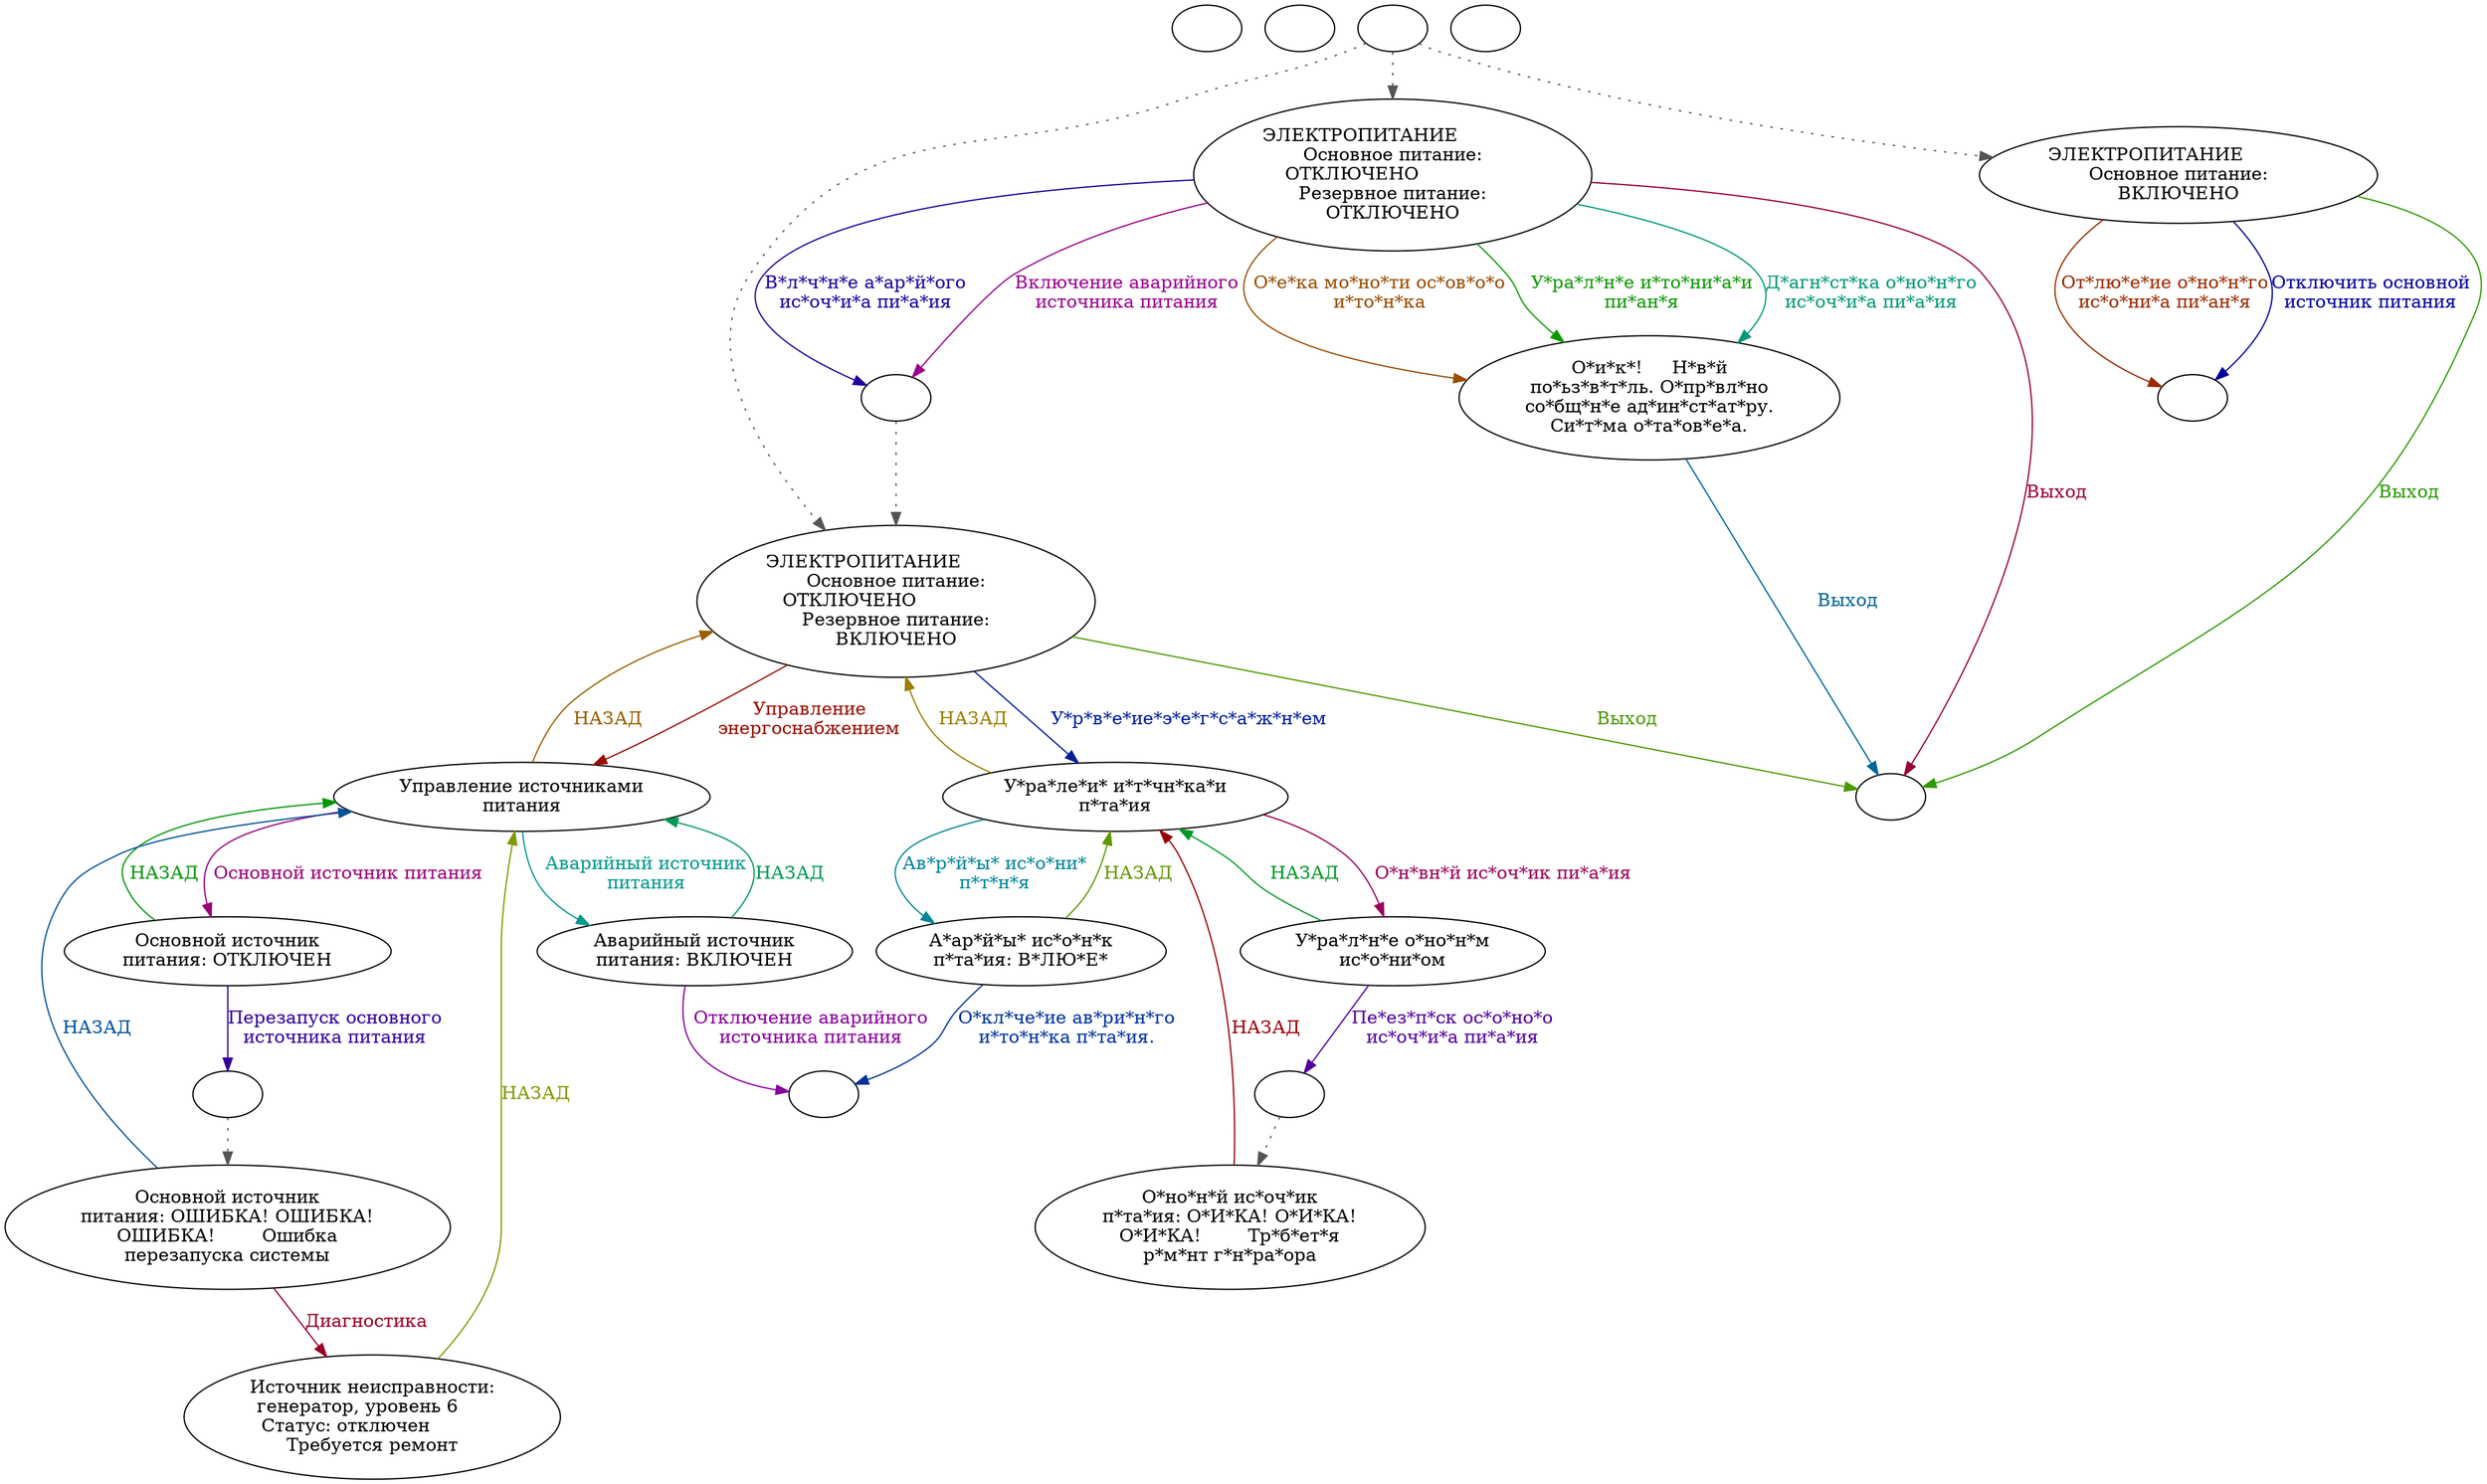 digraph gpwrterm {
  "start" [style=filled       fillcolor="#FFFFFF"       color="#000000"]
  "start" [label=""]
  "use_p_proc" [style=filled       fillcolor="#FFFFFF"       color="#000000"]
  "use_p_proc" [label=""]
  "talk_p_proc" [style=filled       fillcolor="#FFFFFF"       color="#000000"]
  "talk_p_proc" -> "Term14" [style=dotted color="#555555"]
  "talk_p_proc" -> "Term01" [style=dotted color="#555555"]
  "talk_p_proc" -> "Term09" [style=dotted color="#555555"]
  "talk_p_proc" [label=""]
  "use_skill_on_p_proc" [style=filled       fillcolor="#FFFFFF"       color="#000000"]
  "use_skill_on_p_proc" [label=""]
  "Term01" [style=filled       fillcolor="#FFFFFF"       color="#000000"]
  "Term01" [label="ЭЛЕКТРОПИТАНИЕ           \nОсновное питание:\nОТКЛЮЧЕНО                \nРезервное питание:\nВКЛЮЧЕНО"]
  "Term01" -> "Term02" [label="Управление\nэнергоснабжением" color="#990E00" fontcolor="#990E00"]
  "Term01" -> "Term10" [label="У*р*в*е*ие*э*е*г*с*а*ж*н*ем" color="#001F99" fontcolor="#001F99"]
  "Term01" -> "TermEnd" [label="Выход" color="#4C9900" fontcolor="#4C9900"]
  "Term02" [style=filled       fillcolor="#FFFFFF"       color="#000000"]
  "Term02" [label="Управление источниками\nпитания"]
  "Term02" -> "Term03" [label="Основной источник питания" color="#990078" fontcolor="#990078"]
  "Term02" -> "Term06" [label="Аварийный источник\nпитания" color="#00998D" fontcolor="#00998D"]
  "Term02" -> "Term01" [label="НАЗАД" color="#996000" fontcolor="#996000"]
  "Term03" [style=filled       fillcolor="#FFFFFF"       color="#000000"]
  "Term03" [label="Основной источник\nпитания: ОТКЛЮЧЕН"]
  "Term03" -> "Term03a" [label="Перезапуск основного\nисточника питания" color="#340099" fontcolor="#340099"]
  "Term03" -> "Term02" [label="НАЗАД" color="#009907" fontcolor="#009907"]
  "Term03a" [style=filled       fillcolor="#FFFFFF"       color="#000000"]
  "Term03a" -> "Term04" [style=dotted color="#555555"]
  "Term03a" [label=""]
  "Term04" [style=filled       fillcolor="#FFFFFF"       color="#000000"]
  "Term04" [label="Основной источник\nпитания: ОШИБКА! ОШИБКА!\nОШИБКА!        Ошибка\nперезапуска системы"]
  "Term04" -> "Term05" [label="Диагностика" color="#990026" fontcolor="#990026"]
  "Term04" -> "Term02" [label="НАЗАД" color="#005299" fontcolor="#005299"]
  "Term05" [style=filled       fillcolor="#FFFFFF"       color="#000000"]
  "Term05" [label="Источник неисправности:\nгенератор, уровень 6     \nСтатус: отключен         \nТребуется ремонт"]
  "Term05" -> "Term02" [label="НАЗАД" color="#7F9900" fontcolor="#7F9900"]
  "Term06" [style=filled       fillcolor="#FFFFFF"       color="#000000"]
  "Term06" [label="Аварийный источник\nпитания: ВКЛЮЧЕН"]
  "Term06" -> "Term06a" [label="Отключение аварийного\nисточника питания" color="#860099" fontcolor="#860099"]
  "Term06" -> "Term02" [label="НАЗАД" color="#00995A" fontcolor="#00995A"]
  "Term06a" [style=filled       fillcolor="#FFFFFF"       color="#000000"]
  "Term06a" [label=""]
  "Term09" [style=filled       fillcolor="#FFFFFF"       color="#000000"]
  "Term09" [label="ЭЛЕКТРОПИТАНИЕ           \nОсновное питание:\nВКЛЮЧЕНО"]
  "Term09" -> "Term09a" [label="От*лю*е*ие о*но*н*го\nис*о*ни*а пи*ан*я" color="#992D00" fontcolor="#992D00"]
  "Term09" -> "Term09a" [label="Отключить основной\nисточник питания" color="#010099" fontcolor="#010099"]
  "Term09" -> "TermEnd" [label="Выход" color="#2C9900" fontcolor="#2C9900"]
  "Term09a" [style=filled       fillcolor="#FFFFFF"       color="#000000"]
  "Term09a" [label=""]
  "Term10" [style=filled       fillcolor="#FFFFFF"       color="#000000"]
  "Term10" [label="У*ра*ле*и* и*т*чн*ка*и\nп*та*ия"]
  "Term10" -> "Term11" [label="О*н*вн*й ис*оч*ик пи*а*ия" color="#990059" fontcolor="#990059"]
  "Term10" -> "Term13" [label="Ав*р*й*ы* ис*о*ни*\nп*т*н*я" color="#008599" fontcolor="#008599"]
  "Term10" -> "Term01" [label="НАЗАД" color="#998000" fontcolor="#998000"]
  "Term11" [style=filled       fillcolor="#FFFFFF"       color="#000000"]
  "Term11" [label="У*ра*л*н*е о*но*н*м\nис*о*ни*ом"]
  "Term11" -> "Term11a" [label="Пе*ез*п*ск ос*о*но*о\nис*оч*и*а пи*а*ия" color="#530099" fontcolor="#530099"]
  "Term11" -> "Term10" [label="НАЗАД" color="#009927" fontcolor="#009927"]
  "Term11a" [style=filled       fillcolor="#FFFFFF"       color="#000000"]
  "Term11a" -> "Term12" [style=dotted color="#555555"]
  "Term11a" [label=""]
  "Term12" [style=filled       fillcolor="#FFFFFF"       color="#000000"]
  "Term12" [label="О*но*н*й ис*оч*ик\nп*та*ия: О*И*КА! О*И*КА!\nО*И*КА!        Тр*б*ет*я\nр*м*нт г*н*ра*ора"]
  "Term12" -> "Term10" [label="НАЗАД" color="#990006" fontcolor="#990006"]
  "Term13" [style=filled       fillcolor="#FFFFFF"       color="#000000"]
  "Term13" [label="А*ар*й*ы* ис*о*н*к\nп*та*ия: В*ЛЮ*Е*"]
  "Term13" -> "Term06a" [label="О*кл*че*ие ав*ри*н*го\nи*то*н*ка п*та*ия." color="#003399" fontcolor="#003399"]
  "Term13" -> "Term10" [label="НАЗАД" color="#5F9900" fontcolor="#5F9900"]
  "Term14" [style=filled       fillcolor="#FFFFFF"       color="#000000"]
  "Term14" [label="ЭЛЕКТРОПИТАНИЕ           \nОсновное питание:\nОТКЛЮЧЕНО              \nРезервное питание:\nОТКЛЮЧЕНО"]
  "Term14" -> "Term14a" [label="Включение аварийного\nисточника питания" color="#99008C" fontcolor="#99008C"]
  "Term14" -> "Term15" [label="Д*агн*ст*ка о*но*н*го\nис*оч*и*а пи*а*ия" color="#009979" fontcolor="#009979"]
  "Term14" -> "Term15" [label="О*е*ка мо*но*ти ос*ов*о*о\nи*то*н*ка" color="#994D00" fontcolor="#994D00"]
  "Term14" -> "Term14a" [label="В*л*ч*н*е а*ар*й*ого\nис*оч*и*а пи*а*ия" color="#200099" fontcolor="#200099"]
  "Term14" -> "Term15" [label="У*ра*л*н*е и*то*ни*а*и\nпи*ан*я" color="#0D9900" fontcolor="#0D9900"]
  "Term14" -> "TermEnd" [label="Выход" color="#990039" fontcolor="#990039"]
  "Term14a" [style=filled       fillcolor="#FFFFFF"       color="#000000"]
  "Term14a" -> "Term01" [style=dotted color="#555555"]
  "Term14a" [label=""]
  "Term15" [style=filled       fillcolor="#FFFFFF"       color="#000000"]
  "Term15" [label="О*и*к*!     Н*в*й\nпо*ьз*в*т*ль. О*пр*вл*но\nсо*бщ*н*е ад*ин*ст*ат*ру.\nСи*т*ма о*та*ов*е*а."]
  "Term15" -> "TermEnd" [label="Выход" color="#006699" fontcolor="#006699"]
  "TermEnd" [style=filled       fillcolor="#FFFFFF"       color="#000000"]
  "TermEnd" [label=""]
}